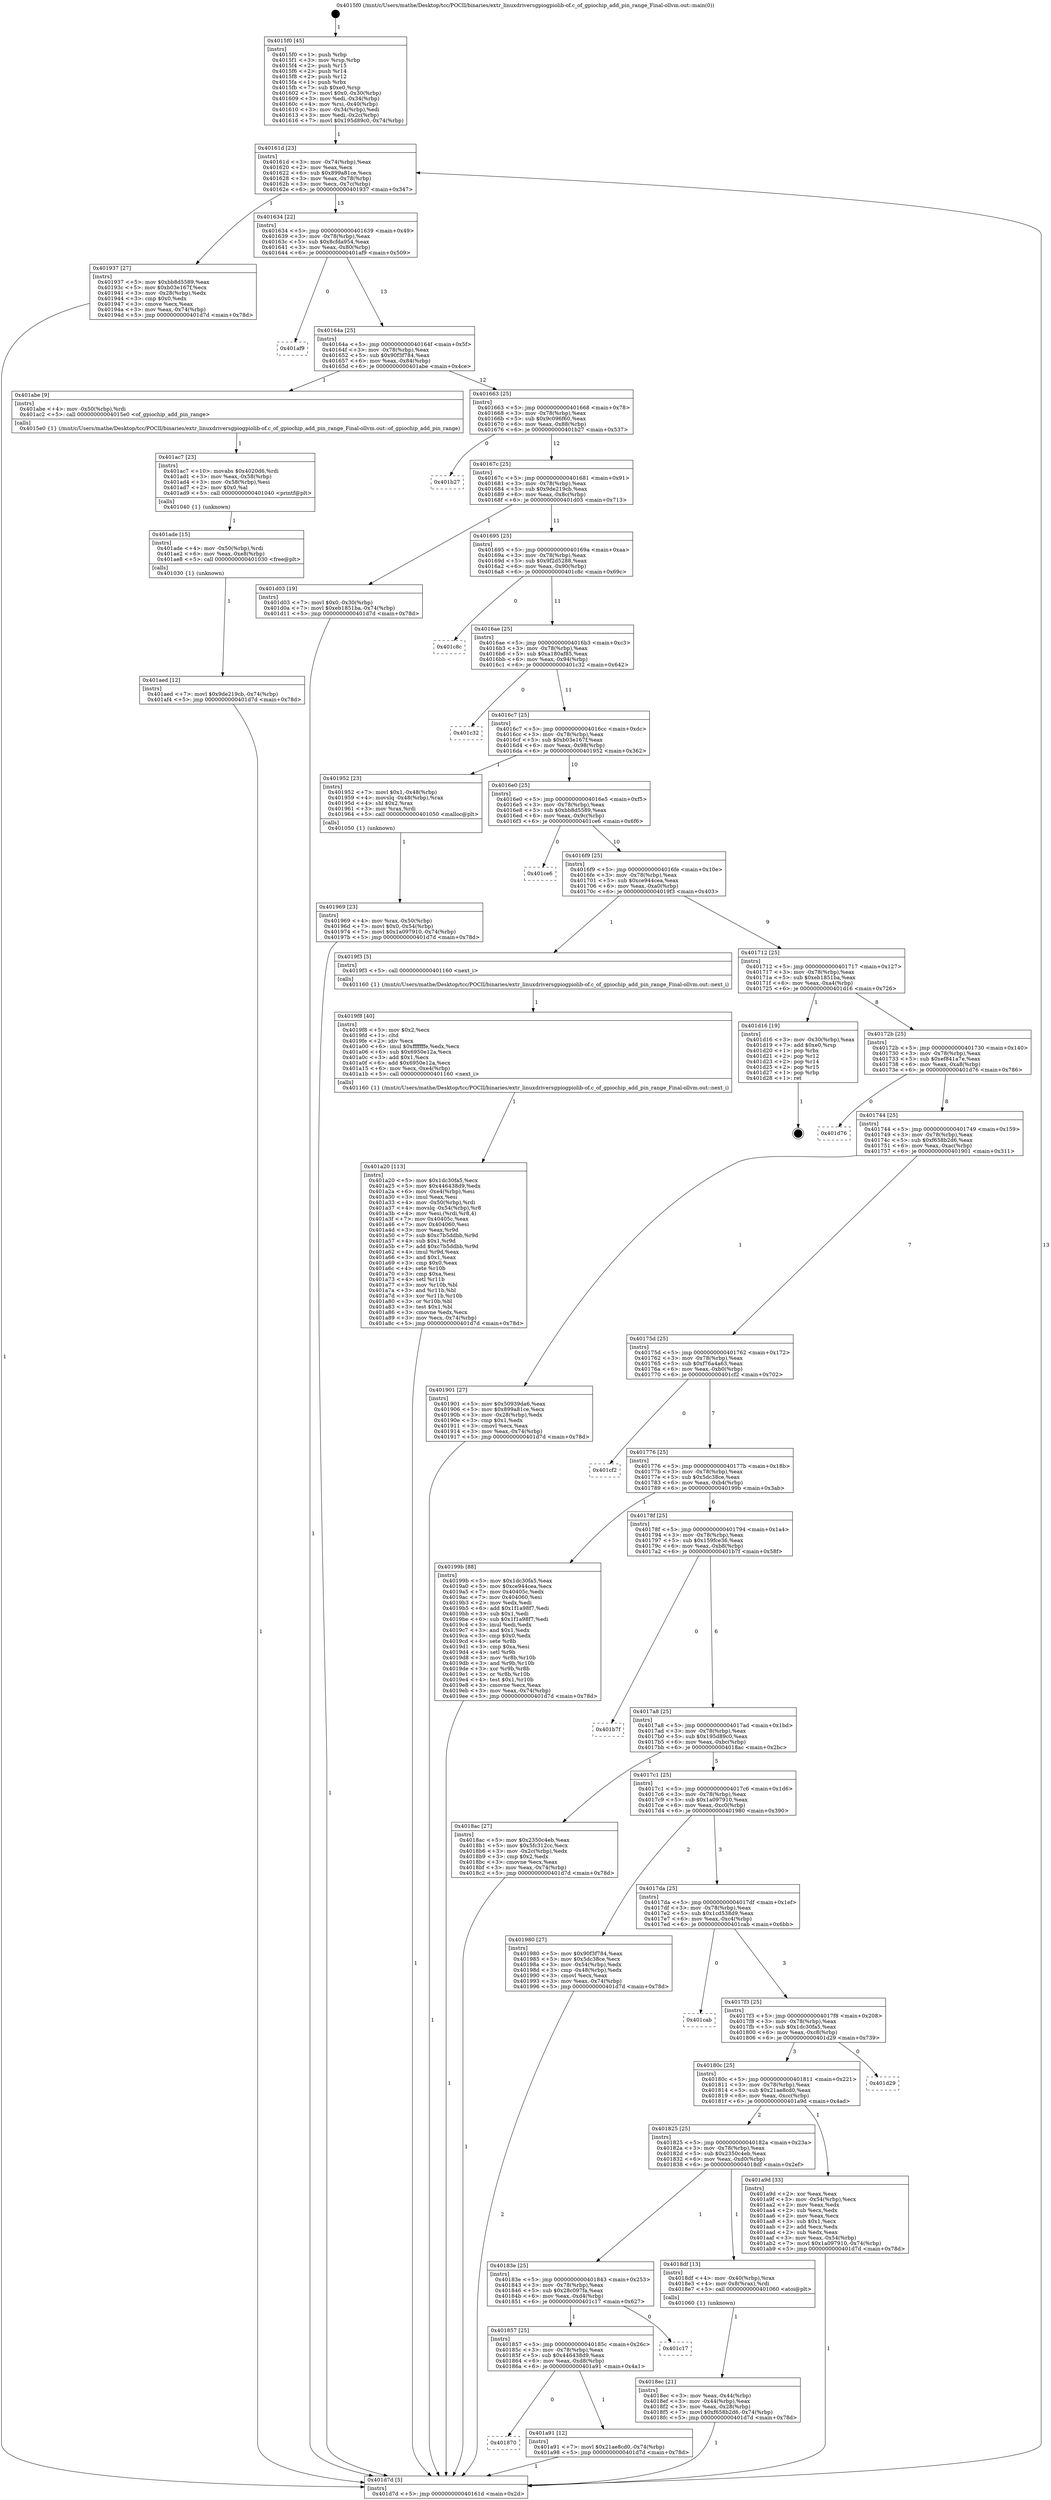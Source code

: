 digraph "0x4015f0" {
  label = "0x4015f0 (/mnt/c/Users/mathe/Desktop/tcc/POCII/binaries/extr_linuxdriversgpiogpiolib-of.c_of_gpiochip_add_pin_range_Final-ollvm.out::main(0))"
  labelloc = "t"
  node[shape=record]

  Entry [label="",width=0.3,height=0.3,shape=circle,fillcolor=black,style=filled]
  "0x40161d" [label="{
     0x40161d [23]\l
     | [instrs]\l
     &nbsp;&nbsp;0x40161d \<+3\>: mov -0x74(%rbp),%eax\l
     &nbsp;&nbsp;0x401620 \<+2\>: mov %eax,%ecx\l
     &nbsp;&nbsp;0x401622 \<+6\>: sub $0x899a81ce,%ecx\l
     &nbsp;&nbsp;0x401628 \<+3\>: mov %eax,-0x78(%rbp)\l
     &nbsp;&nbsp;0x40162b \<+3\>: mov %ecx,-0x7c(%rbp)\l
     &nbsp;&nbsp;0x40162e \<+6\>: je 0000000000401937 \<main+0x347\>\l
  }"]
  "0x401937" [label="{
     0x401937 [27]\l
     | [instrs]\l
     &nbsp;&nbsp;0x401937 \<+5\>: mov $0xbb8d5589,%eax\l
     &nbsp;&nbsp;0x40193c \<+5\>: mov $0xb03e167f,%ecx\l
     &nbsp;&nbsp;0x401941 \<+3\>: mov -0x28(%rbp),%edx\l
     &nbsp;&nbsp;0x401944 \<+3\>: cmp $0x0,%edx\l
     &nbsp;&nbsp;0x401947 \<+3\>: cmove %ecx,%eax\l
     &nbsp;&nbsp;0x40194a \<+3\>: mov %eax,-0x74(%rbp)\l
     &nbsp;&nbsp;0x40194d \<+5\>: jmp 0000000000401d7d \<main+0x78d\>\l
  }"]
  "0x401634" [label="{
     0x401634 [22]\l
     | [instrs]\l
     &nbsp;&nbsp;0x401634 \<+5\>: jmp 0000000000401639 \<main+0x49\>\l
     &nbsp;&nbsp;0x401639 \<+3\>: mov -0x78(%rbp),%eax\l
     &nbsp;&nbsp;0x40163c \<+5\>: sub $0x8cfda954,%eax\l
     &nbsp;&nbsp;0x401641 \<+3\>: mov %eax,-0x80(%rbp)\l
     &nbsp;&nbsp;0x401644 \<+6\>: je 0000000000401af9 \<main+0x509\>\l
  }"]
  Exit [label="",width=0.3,height=0.3,shape=circle,fillcolor=black,style=filled,peripheries=2]
  "0x401af9" [label="{
     0x401af9\l
  }", style=dashed]
  "0x40164a" [label="{
     0x40164a [25]\l
     | [instrs]\l
     &nbsp;&nbsp;0x40164a \<+5\>: jmp 000000000040164f \<main+0x5f\>\l
     &nbsp;&nbsp;0x40164f \<+3\>: mov -0x78(%rbp),%eax\l
     &nbsp;&nbsp;0x401652 \<+5\>: sub $0x90f3f784,%eax\l
     &nbsp;&nbsp;0x401657 \<+6\>: mov %eax,-0x84(%rbp)\l
     &nbsp;&nbsp;0x40165d \<+6\>: je 0000000000401abe \<main+0x4ce\>\l
  }"]
  "0x401aed" [label="{
     0x401aed [12]\l
     | [instrs]\l
     &nbsp;&nbsp;0x401aed \<+7\>: movl $0x9de219cb,-0x74(%rbp)\l
     &nbsp;&nbsp;0x401af4 \<+5\>: jmp 0000000000401d7d \<main+0x78d\>\l
  }"]
  "0x401abe" [label="{
     0x401abe [9]\l
     | [instrs]\l
     &nbsp;&nbsp;0x401abe \<+4\>: mov -0x50(%rbp),%rdi\l
     &nbsp;&nbsp;0x401ac2 \<+5\>: call 00000000004015e0 \<of_gpiochip_add_pin_range\>\l
     | [calls]\l
     &nbsp;&nbsp;0x4015e0 \{1\} (/mnt/c/Users/mathe/Desktop/tcc/POCII/binaries/extr_linuxdriversgpiogpiolib-of.c_of_gpiochip_add_pin_range_Final-ollvm.out::of_gpiochip_add_pin_range)\l
  }"]
  "0x401663" [label="{
     0x401663 [25]\l
     | [instrs]\l
     &nbsp;&nbsp;0x401663 \<+5\>: jmp 0000000000401668 \<main+0x78\>\l
     &nbsp;&nbsp;0x401668 \<+3\>: mov -0x78(%rbp),%eax\l
     &nbsp;&nbsp;0x40166b \<+5\>: sub $0x9c096f60,%eax\l
     &nbsp;&nbsp;0x401670 \<+6\>: mov %eax,-0x88(%rbp)\l
     &nbsp;&nbsp;0x401676 \<+6\>: je 0000000000401b27 \<main+0x537\>\l
  }"]
  "0x401ade" [label="{
     0x401ade [15]\l
     | [instrs]\l
     &nbsp;&nbsp;0x401ade \<+4\>: mov -0x50(%rbp),%rdi\l
     &nbsp;&nbsp;0x401ae2 \<+6\>: mov %eax,-0xe8(%rbp)\l
     &nbsp;&nbsp;0x401ae8 \<+5\>: call 0000000000401030 \<free@plt\>\l
     | [calls]\l
     &nbsp;&nbsp;0x401030 \{1\} (unknown)\l
  }"]
  "0x401b27" [label="{
     0x401b27\l
  }", style=dashed]
  "0x40167c" [label="{
     0x40167c [25]\l
     | [instrs]\l
     &nbsp;&nbsp;0x40167c \<+5\>: jmp 0000000000401681 \<main+0x91\>\l
     &nbsp;&nbsp;0x401681 \<+3\>: mov -0x78(%rbp),%eax\l
     &nbsp;&nbsp;0x401684 \<+5\>: sub $0x9de219cb,%eax\l
     &nbsp;&nbsp;0x401689 \<+6\>: mov %eax,-0x8c(%rbp)\l
     &nbsp;&nbsp;0x40168f \<+6\>: je 0000000000401d03 \<main+0x713\>\l
  }"]
  "0x401ac7" [label="{
     0x401ac7 [23]\l
     | [instrs]\l
     &nbsp;&nbsp;0x401ac7 \<+10\>: movabs $0x4020d6,%rdi\l
     &nbsp;&nbsp;0x401ad1 \<+3\>: mov %eax,-0x58(%rbp)\l
     &nbsp;&nbsp;0x401ad4 \<+3\>: mov -0x58(%rbp),%esi\l
     &nbsp;&nbsp;0x401ad7 \<+2\>: mov $0x0,%al\l
     &nbsp;&nbsp;0x401ad9 \<+5\>: call 0000000000401040 \<printf@plt\>\l
     | [calls]\l
     &nbsp;&nbsp;0x401040 \{1\} (unknown)\l
  }"]
  "0x401d03" [label="{
     0x401d03 [19]\l
     | [instrs]\l
     &nbsp;&nbsp;0x401d03 \<+7\>: movl $0x0,-0x30(%rbp)\l
     &nbsp;&nbsp;0x401d0a \<+7\>: movl $0xeb1851ba,-0x74(%rbp)\l
     &nbsp;&nbsp;0x401d11 \<+5\>: jmp 0000000000401d7d \<main+0x78d\>\l
  }"]
  "0x401695" [label="{
     0x401695 [25]\l
     | [instrs]\l
     &nbsp;&nbsp;0x401695 \<+5\>: jmp 000000000040169a \<main+0xaa\>\l
     &nbsp;&nbsp;0x40169a \<+3\>: mov -0x78(%rbp),%eax\l
     &nbsp;&nbsp;0x40169d \<+5\>: sub $0x9f2d5288,%eax\l
     &nbsp;&nbsp;0x4016a2 \<+6\>: mov %eax,-0x90(%rbp)\l
     &nbsp;&nbsp;0x4016a8 \<+6\>: je 0000000000401c8c \<main+0x69c\>\l
  }"]
  "0x401870" [label="{
     0x401870\l
  }", style=dashed]
  "0x401c8c" [label="{
     0x401c8c\l
  }", style=dashed]
  "0x4016ae" [label="{
     0x4016ae [25]\l
     | [instrs]\l
     &nbsp;&nbsp;0x4016ae \<+5\>: jmp 00000000004016b3 \<main+0xc3\>\l
     &nbsp;&nbsp;0x4016b3 \<+3\>: mov -0x78(%rbp),%eax\l
     &nbsp;&nbsp;0x4016b6 \<+5\>: sub $0xa180af85,%eax\l
     &nbsp;&nbsp;0x4016bb \<+6\>: mov %eax,-0x94(%rbp)\l
     &nbsp;&nbsp;0x4016c1 \<+6\>: je 0000000000401c32 \<main+0x642\>\l
  }"]
  "0x401a91" [label="{
     0x401a91 [12]\l
     | [instrs]\l
     &nbsp;&nbsp;0x401a91 \<+7\>: movl $0x21ae8cd0,-0x74(%rbp)\l
     &nbsp;&nbsp;0x401a98 \<+5\>: jmp 0000000000401d7d \<main+0x78d\>\l
  }"]
  "0x401c32" [label="{
     0x401c32\l
  }", style=dashed]
  "0x4016c7" [label="{
     0x4016c7 [25]\l
     | [instrs]\l
     &nbsp;&nbsp;0x4016c7 \<+5\>: jmp 00000000004016cc \<main+0xdc\>\l
     &nbsp;&nbsp;0x4016cc \<+3\>: mov -0x78(%rbp),%eax\l
     &nbsp;&nbsp;0x4016cf \<+5\>: sub $0xb03e167f,%eax\l
     &nbsp;&nbsp;0x4016d4 \<+6\>: mov %eax,-0x98(%rbp)\l
     &nbsp;&nbsp;0x4016da \<+6\>: je 0000000000401952 \<main+0x362\>\l
  }"]
  "0x401857" [label="{
     0x401857 [25]\l
     | [instrs]\l
     &nbsp;&nbsp;0x401857 \<+5\>: jmp 000000000040185c \<main+0x26c\>\l
     &nbsp;&nbsp;0x40185c \<+3\>: mov -0x78(%rbp),%eax\l
     &nbsp;&nbsp;0x40185f \<+5\>: sub $0x446438d9,%eax\l
     &nbsp;&nbsp;0x401864 \<+6\>: mov %eax,-0xd8(%rbp)\l
     &nbsp;&nbsp;0x40186a \<+6\>: je 0000000000401a91 \<main+0x4a1\>\l
  }"]
  "0x401952" [label="{
     0x401952 [23]\l
     | [instrs]\l
     &nbsp;&nbsp;0x401952 \<+7\>: movl $0x1,-0x48(%rbp)\l
     &nbsp;&nbsp;0x401959 \<+4\>: movslq -0x48(%rbp),%rax\l
     &nbsp;&nbsp;0x40195d \<+4\>: shl $0x2,%rax\l
     &nbsp;&nbsp;0x401961 \<+3\>: mov %rax,%rdi\l
     &nbsp;&nbsp;0x401964 \<+5\>: call 0000000000401050 \<malloc@plt\>\l
     | [calls]\l
     &nbsp;&nbsp;0x401050 \{1\} (unknown)\l
  }"]
  "0x4016e0" [label="{
     0x4016e0 [25]\l
     | [instrs]\l
     &nbsp;&nbsp;0x4016e0 \<+5\>: jmp 00000000004016e5 \<main+0xf5\>\l
     &nbsp;&nbsp;0x4016e5 \<+3\>: mov -0x78(%rbp),%eax\l
     &nbsp;&nbsp;0x4016e8 \<+5\>: sub $0xbb8d5589,%eax\l
     &nbsp;&nbsp;0x4016ed \<+6\>: mov %eax,-0x9c(%rbp)\l
     &nbsp;&nbsp;0x4016f3 \<+6\>: je 0000000000401ce6 \<main+0x6f6\>\l
  }"]
  "0x401c17" [label="{
     0x401c17\l
  }", style=dashed]
  "0x401ce6" [label="{
     0x401ce6\l
  }", style=dashed]
  "0x4016f9" [label="{
     0x4016f9 [25]\l
     | [instrs]\l
     &nbsp;&nbsp;0x4016f9 \<+5\>: jmp 00000000004016fe \<main+0x10e\>\l
     &nbsp;&nbsp;0x4016fe \<+3\>: mov -0x78(%rbp),%eax\l
     &nbsp;&nbsp;0x401701 \<+5\>: sub $0xce944cea,%eax\l
     &nbsp;&nbsp;0x401706 \<+6\>: mov %eax,-0xa0(%rbp)\l
     &nbsp;&nbsp;0x40170c \<+6\>: je 00000000004019f3 \<main+0x403\>\l
  }"]
  "0x401a20" [label="{
     0x401a20 [113]\l
     | [instrs]\l
     &nbsp;&nbsp;0x401a20 \<+5\>: mov $0x1dc30fa5,%ecx\l
     &nbsp;&nbsp;0x401a25 \<+5\>: mov $0x446438d9,%edx\l
     &nbsp;&nbsp;0x401a2a \<+6\>: mov -0xe4(%rbp),%esi\l
     &nbsp;&nbsp;0x401a30 \<+3\>: imul %eax,%esi\l
     &nbsp;&nbsp;0x401a33 \<+4\>: mov -0x50(%rbp),%rdi\l
     &nbsp;&nbsp;0x401a37 \<+4\>: movslq -0x54(%rbp),%r8\l
     &nbsp;&nbsp;0x401a3b \<+4\>: mov %esi,(%rdi,%r8,4)\l
     &nbsp;&nbsp;0x401a3f \<+7\>: mov 0x40405c,%eax\l
     &nbsp;&nbsp;0x401a46 \<+7\>: mov 0x404060,%esi\l
     &nbsp;&nbsp;0x401a4d \<+3\>: mov %eax,%r9d\l
     &nbsp;&nbsp;0x401a50 \<+7\>: sub $0xc7b5ddbb,%r9d\l
     &nbsp;&nbsp;0x401a57 \<+4\>: sub $0x1,%r9d\l
     &nbsp;&nbsp;0x401a5b \<+7\>: add $0xc7b5ddbb,%r9d\l
     &nbsp;&nbsp;0x401a62 \<+4\>: imul %r9d,%eax\l
     &nbsp;&nbsp;0x401a66 \<+3\>: and $0x1,%eax\l
     &nbsp;&nbsp;0x401a69 \<+3\>: cmp $0x0,%eax\l
     &nbsp;&nbsp;0x401a6c \<+4\>: sete %r10b\l
     &nbsp;&nbsp;0x401a70 \<+3\>: cmp $0xa,%esi\l
     &nbsp;&nbsp;0x401a73 \<+4\>: setl %r11b\l
     &nbsp;&nbsp;0x401a77 \<+3\>: mov %r10b,%bl\l
     &nbsp;&nbsp;0x401a7a \<+3\>: and %r11b,%bl\l
     &nbsp;&nbsp;0x401a7d \<+3\>: xor %r11b,%r10b\l
     &nbsp;&nbsp;0x401a80 \<+3\>: or %r10b,%bl\l
     &nbsp;&nbsp;0x401a83 \<+3\>: test $0x1,%bl\l
     &nbsp;&nbsp;0x401a86 \<+3\>: cmovne %edx,%ecx\l
     &nbsp;&nbsp;0x401a89 \<+3\>: mov %ecx,-0x74(%rbp)\l
     &nbsp;&nbsp;0x401a8c \<+5\>: jmp 0000000000401d7d \<main+0x78d\>\l
  }"]
  "0x4019f3" [label="{
     0x4019f3 [5]\l
     | [instrs]\l
     &nbsp;&nbsp;0x4019f3 \<+5\>: call 0000000000401160 \<next_i\>\l
     | [calls]\l
     &nbsp;&nbsp;0x401160 \{1\} (/mnt/c/Users/mathe/Desktop/tcc/POCII/binaries/extr_linuxdriversgpiogpiolib-of.c_of_gpiochip_add_pin_range_Final-ollvm.out::next_i)\l
  }"]
  "0x401712" [label="{
     0x401712 [25]\l
     | [instrs]\l
     &nbsp;&nbsp;0x401712 \<+5\>: jmp 0000000000401717 \<main+0x127\>\l
     &nbsp;&nbsp;0x401717 \<+3\>: mov -0x78(%rbp),%eax\l
     &nbsp;&nbsp;0x40171a \<+5\>: sub $0xeb1851ba,%eax\l
     &nbsp;&nbsp;0x40171f \<+6\>: mov %eax,-0xa4(%rbp)\l
     &nbsp;&nbsp;0x401725 \<+6\>: je 0000000000401d16 \<main+0x726\>\l
  }"]
  "0x4019f8" [label="{
     0x4019f8 [40]\l
     | [instrs]\l
     &nbsp;&nbsp;0x4019f8 \<+5\>: mov $0x2,%ecx\l
     &nbsp;&nbsp;0x4019fd \<+1\>: cltd\l
     &nbsp;&nbsp;0x4019fe \<+2\>: idiv %ecx\l
     &nbsp;&nbsp;0x401a00 \<+6\>: imul $0xfffffffe,%edx,%ecx\l
     &nbsp;&nbsp;0x401a06 \<+6\>: sub $0x6950e12a,%ecx\l
     &nbsp;&nbsp;0x401a0c \<+3\>: add $0x1,%ecx\l
     &nbsp;&nbsp;0x401a0f \<+6\>: add $0x6950e12a,%ecx\l
     &nbsp;&nbsp;0x401a15 \<+6\>: mov %ecx,-0xe4(%rbp)\l
     &nbsp;&nbsp;0x401a1b \<+5\>: call 0000000000401160 \<next_i\>\l
     | [calls]\l
     &nbsp;&nbsp;0x401160 \{1\} (/mnt/c/Users/mathe/Desktop/tcc/POCII/binaries/extr_linuxdriversgpiogpiolib-of.c_of_gpiochip_add_pin_range_Final-ollvm.out::next_i)\l
  }"]
  "0x401d16" [label="{
     0x401d16 [19]\l
     | [instrs]\l
     &nbsp;&nbsp;0x401d16 \<+3\>: mov -0x30(%rbp),%eax\l
     &nbsp;&nbsp;0x401d19 \<+7\>: add $0xe0,%rsp\l
     &nbsp;&nbsp;0x401d20 \<+1\>: pop %rbx\l
     &nbsp;&nbsp;0x401d21 \<+2\>: pop %r12\l
     &nbsp;&nbsp;0x401d23 \<+2\>: pop %r14\l
     &nbsp;&nbsp;0x401d25 \<+2\>: pop %r15\l
     &nbsp;&nbsp;0x401d27 \<+1\>: pop %rbp\l
     &nbsp;&nbsp;0x401d28 \<+1\>: ret\l
  }"]
  "0x40172b" [label="{
     0x40172b [25]\l
     | [instrs]\l
     &nbsp;&nbsp;0x40172b \<+5\>: jmp 0000000000401730 \<main+0x140\>\l
     &nbsp;&nbsp;0x401730 \<+3\>: mov -0x78(%rbp),%eax\l
     &nbsp;&nbsp;0x401733 \<+5\>: sub $0xef841a7e,%eax\l
     &nbsp;&nbsp;0x401738 \<+6\>: mov %eax,-0xa8(%rbp)\l
     &nbsp;&nbsp;0x40173e \<+6\>: je 0000000000401d76 \<main+0x786\>\l
  }"]
  "0x401969" [label="{
     0x401969 [23]\l
     | [instrs]\l
     &nbsp;&nbsp;0x401969 \<+4\>: mov %rax,-0x50(%rbp)\l
     &nbsp;&nbsp;0x40196d \<+7\>: movl $0x0,-0x54(%rbp)\l
     &nbsp;&nbsp;0x401974 \<+7\>: movl $0x1a097910,-0x74(%rbp)\l
     &nbsp;&nbsp;0x40197b \<+5\>: jmp 0000000000401d7d \<main+0x78d\>\l
  }"]
  "0x401d76" [label="{
     0x401d76\l
  }", style=dashed]
  "0x401744" [label="{
     0x401744 [25]\l
     | [instrs]\l
     &nbsp;&nbsp;0x401744 \<+5\>: jmp 0000000000401749 \<main+0x159\>\l
     &nbsp;&nbsp;0x401749 \<+3\>: mov -0x78(%rbp),%eax\l
     &nbsp;&nbsp;0x40174c \<+5\>: sub $0xf658b2d6,%eax\l
     &nbsp;&nbsp;0x401751 \<+6\>: mov %eax,-0xac(%rbp)\l
     &nbsp;&nbsp;0x401757 \<+6\>: je 0000000000401901 \<main+0x311\>\l
  }"]
  "0x4018ec" [label="{
     0x4018ec [21]\l
     | [instrs]\l
     &nbsp;&nbsp;0x4018ec \<+3\>: mov %eax,-0x44(%rbp)\l
     &nbsp;&nbsp;0x4018ef \<+3\>: mov -0x44(%rbp),%eax\l
     &nbsp;&nbsp;0x4018f2 \<+3\>: mov %eax,-0x28(%rbp)\l
     &nbsp;&nbsp;0x4018f5 \<+7\>: movl $0xf658b2d6,-0x74(%rbp)\l
     &nbsp;&nbsp;0x4018fc \<+5\>: jmp 0000000000401d7d \<main+0x78d\>\l
  }"]
  "0x401901" [label="{
     0x401901 [27]\l
     | [instrs]\l
     &nbsp;&nbsp;0x401901 \<+5\>: mov $0x50939da6,%eax\l
     &nbsp;&nbsp;0x401906 \<+5\>: mov $0x899a81ce,%ecx\l
     &nbsp;&nbsp;0x40190b \<+3\>: mov -0x28(%rbp),%edx\l
     &nbsp;&nbsp;0x40190e \<+3\>: cmp $0x1,%edx\l
     &nbsp;&nbsp;0x401911 \<+3\>: cmovl %ecx,%eax\l
     &nbsp;&nbsp;0x401914 \<+3\>: mov %eax,-0x74(%rbp)\l
     &nbsp;&nbsp;0x401917 \<+5\>: jmp 0000000000401d7d \<main+0x78d\>\l
  }"]
  "0x40175d" [label="{
     0x40175d [25]\l
     | [instrs]\l
     &nbsp;&nbsp;0x40175d \<+5\>: jmp 0000000000401762 \<main+0x172\>\l
     &nbsp;&nbsp;0x401762 \<+3\>: mov -0x78(%rbp),%eax\l
     &nbsp;&nbsp;0x401765 \<+5\>: sub $0xf76a4a63,%eax\l
     &nbsp;&nbsp;0x40176a \<+6\>: mov %eax,-0xb0(%rbp)\l
     &nbsp;&nbsp;0x401770 \<+6\>: je 0000000000401cf2 \<main+0x702\>\l
  }"]
  "0x40183e" [label="{
     0x40183e [25]\l
     | [instrs]\l
     &nbsp;&nbsp;0x40183e \<+5\>: jmp 0000000000401843 \<main+0x253\>\l
     &nbsp;&nbsp;0x401843 \<+3\>: mov -0x78(%rbp),%eax\l
     &nbsp;&nbsp;0x401846 \<+5\>: sub $0x28c097fa,%eax\l
     &nbsp;&nbsp;0x40184b \<+6\>: mov %eax,-0xd4(%rbp)\l
     &nbsp;&nbsp;0x401851 \<+6\>: je 0000000000401c17 \<main+0x627\>\l
  }"]
  "0x401cf2" [label="{
     0x401cf2\l
  }", style=dashed]
  "0x401776" [label="{
     0x401776 [25]\l
     | [instrs]\l
     &nbsp;&nbsp;0x401776 \<+5\>: jmp 000000000040177b \<main+0x18b\>\l
     &nbsp;&nbsp;0x40177b \<+3\>: mov -0x78(%rbp),%eax\l
     &nbsp;&nbsp;0x40177e \<+5\>: sub $0x5dc38ce,%eax\l
     &nbsp;&nbsp;0x401783 \<+6\>: mov %eax,-0xb4(%rbp)\l
     &nbsp;&nbsp;0x401789 \<+6\>: je 000000000040199b \<main+0x3ab\>\l
  }"]
  "0x4018df" [label="{
     0x4018df [13]\l
     | [instrs]\l
     &nbsp;&nbsp;0x4018df \<+4\>: mov -0x40(%rbp),%rax\l
     &nbsp;&nbsp;0x4018e3 \<+4\>: mov 0x8(%rax),%rdi\l
     &nbsp;&nbsp;0x4018e7 \<+5\>: call 0000000000401060 \<atoi@plt\>\l
     | [calls]\l
     &nbsp;&nbsp;0x401060 \{1\} (unknown)\l
  }"]
  "0x40199b" [label="{
     0x40199b [88]\l
     | [instrs]\l
     &nbsp;&nbsp;0x40199b \<+5\>: mov $0x1dc30fa5,%eax\l
     &nbsp;&nbsp;0x4019a0 \<+5\>: mov $0xce944cea,%ecx\l
     &nbsp;&nbsp;0x4019a5 \<+7\>: mov 0x40405c,%edx\l
     &nbsp;&nbsp;0x4019ac \<+7\>: mov 0x404060,%esi\l
     &nbsp;&nbsp;0x4019b3 \<+2\>: mov %edx,%edi\l
     &nbsp;&nbsp;0x4019b5 \<+6\>: add $0x1f1a98f7,%edi\l
     &nbsp;&nbsp;0x4019bb \<+3\>: sub $0x1,%edi\l
     &nbsp;&nbsp;0x4019be \<+6\>: sub $0x1f1a98f7,%edi\l
     &nbsp;&nbsp;0x4019c4 \<+3\>: imul %edi,%edx\l
     &nbsp;&nbsp;0x4019c7 \<+3\>: and $0x1,%edx\l
     &nbsp;&nbsp;0x4019ca \<+3\>: cmp $0x0,%edx\l
     &nbsp;&nbsp;0x4019cd \<+4\>: sete %r8b\l
     &nbsp;&nbsp;0x4019d1 \<+3\>: cmp $0xa,%esi\l
     &nbsp;&nbsp;0x4019d4 \<+4\>: setl %r9b\l
     &nbsp;&nbsp;0x4019d8 \<+3\>: mov %r8b,%r10b\l
     &nbsp;&nbsp;0x4019db \<+3\>: and %r9b,%r10b\l
     &nbsp;&nbsp;0x4019de \<+3\>: xor %r9b,%r8b\l
     &nbsp;&nbsp;0x4019e1 \<+3\>: or %r8b,%r10b\l
     &nbsp;&nbsp;0x4019e4 \<+4\>: test $0x1,%r10b\l
     &nbsp;&nbsp;0x4019e8 \<+3\>: cmovne %ecx,%eax\l
     &nbsp;&nbsp;0x4019eb \<+3\>: mov %eax,-0x74(%rbp)\l
     &nbsp;&nbsp;0x4019ee \<+5\>: jmp 0000000000401d7d \<main+0x78d\>\l
  }"]
  "0x40178f" [label="{
     0x40178f [25]\l
     | [instrs]\l
     &nbsp;&nbsp;0x40178f \<+5\>: jmp 0000000000401794 \<main+0x1a4\>\l
     &nbsp;&nbsp;0x401794 \<+3\>: mov -0x78(%rbp),%eax\l
     &nbsp;&nbsp;0x401797 \<+5\>: sub $0x159fce36,%eax\l
     &nbsp;&nbsp;0x40179c \<+6\>: mov %eax,-0xb8(%rbp)\l
     &nbsp;&nbsp;0x4017a2 \<+6\>: je 0000000000401b7f \<main+0x58f\>\l
  }"]
  "0x401825" [label="{
     0x401825 [25]\l
     | [instrs]\l
     &nbsp;&nbsp;0x401825 \<+5\>: jmp 000000000040182a \<main+0x23a\>\l
     &nbsp;&nbsp;0x40182a \<+3\>: mov -0x78(%rbp),%eax\l
     &nbsp;&nbsp;0x40182d \<+5\>: sub $0x2350c4eb,%eax\l
     &nbsp;&nbsp;0x401832 \<+6\>: mov %eax,-0xd0(%rbp)\l
     &nbsp;&nbsp;0x401838 \<+6\>: je 00000000004018df \<main+0x2ef\>\l
  }"]
  "0x401b7f" [label="{
     0x401b7f\l
  }", style=dashed]
  "0x4017a8" [label="{
     0x4017a8 [25]\l
     | [instrs]\l
     &nbsp;&nbsp;0x4017a8 \<+5\>: jmp 00000000004017ad \<main+0x1bd\>\l
     &nbsp;&nbsp;0x4017ad \<+3\>: mov -0x78(%rbp),%eax\l
     &nbsp;&nbsp;0x4017b0 \<+5\>: sub $0x195d89c0,%eax\l
     &nbsp;&nbsp;0x4017b5 \<+6\>: mov %eax,-0xbc(%rbp)\l
     &nbsp;&nbsp;0x4017bb \<+6\>: je 00000000004018ac \<main+0x2bc\>\l
  }"]
  "0x401a9d" [label="{
     0x401a9d [33]\l
     | [instrs]\l
     &nbsp;&nbsp;0x401a9d \<+2\>: xor %eax,%eax\l
     &nbsp;&nbsp;0x401a9f \<+3\>: mov -0x54(%rbp),%ecx\l
     &nbsp;&nbsp;0x401aa2 \<+2\>: mov %eax,%edx\l
     &nbsp;&nbsp;0x401aa4 \<+2\>: sub %ecx,%edx\l
     &nbsp;&nbsp;0x401aa6 \<+2\>: mov %eax,%ecx\l
     &nbsp;&nbsp;0x401aa8 \<+3\>: sub $0x1,%ecx\l
     &nbsp;&nbsp;0x401aab \<+2\>: add %ecx,%edx\l
     &nbsp;&nbsp;0x401aad \<+2\>: sub %edx,%eax\l
     &nbsp;&nbsp;0x401aaf \<+3\>: mov %eax,-0x54(%rbp)\l
     &nbsp;&nbsp;0x401ab2 \<+7\>: movl $0x1a097910,-0x74(%rbp)\l
     &nbsp;&nbsp;0x401ab9 \<+5\>: jmp 0000000000401d7d \<main+0x78d\>\l
  }"]
  "0x4018ac" [label="{
     0x4018ac [27]\l
     | [instrs]\l
     &nbsp;&nbsp;0x4018ac \<+5\>: mov $0x2350c4eb,%eax\l
     &nbsp;&nbsp;0x4018b1 \<+5\>: mov $0x5fc312cc,%ecx\l
     &nbsp;&nbsp;0x4018b6 \<+3\>: mov -0x2c(%rbp),%edx\l
     &nbsp;&nbsp;0x4018b9 \<+3\>: cmp $0x2,%edx\l
     &nbsp;&nbsp;0x4018bc \<+3\>: cmovne %ecx,%eax\l
     &nbsp;&nbsp;0x4018bf \<+3\>: mov %eax,-0x74(%rbp)\l
     &nbsp;&nbsp;0x4018c2 \<+5\>: jmp 0000000000401d7d \<main+0x78d\>\l
  }"]
  "0x4017c1" [label="{
     0x4017c1 [25]\l
     | [instrs]\l
     &nbsp;&nbsp;0x4017c1 \<+5\>: jmp 00000000004017c6 \<main+0x1d6\>\l
     &nbsp;&nbsp;0x4017c6 \<+3\>: mov -0x78(%rbp),%eax\l
     &nbsp;&nbsp;0x4017c9 \<+5\>: sub $0x1a097910,%eax\l
     &nbsp;&nbsp;0x4017ce \<+6\>: mov %eax,-0xc0(%rbp)\l
     &nbsp;&nbsp;0x4017d4 \<+6\>: je 0000000000401980 \<main+0x390\>\l
  }"]
  "0x401d7d" [label="{
     0x401d7d [5]\l
     | [instrs]\l
     &nbsp;&nbsp;0x401d7d \<+5\>: jmp 000000000040161d \<main+0x2d\>\l
  }"]
  "0x4015f0" [label="{
     0x4015f0 [45]\l
     | [instrs]\l
     &nbsp;&nbsp;0x4015f0 \<+1\>: push %rbp\l
     &nbsp;&nbsp;0x4015f1 \<+3\>: mov %rsp,%rbp\l
     &nbsp;&nbsp;0x4015f4 \<+2\>: push %r15\l
     &nbsp;&nbsp;0x4015f6 \<+2\>: push %r14\l
     &nbsp;&nbsp;0x4015f8 \<+2\>: push %r12\l
     &nbsp;&nbsp;0x4015fa \<+1\>: push %rbx\l
     &nbsp;&nbsp;0x4015fb \<+7\>: sub $0xe0,%rsp\l
     &nbsp;&nbsp;0x401602 \<+7\>: movl $0x0,-0x30(%rbp)\l
     &nbsp;&nbsp;0x401609 \<+3\>: mov %edi,-0x34(%rbp)\l
     &nbsp;&nbsp;0x40160c \<+4\>: mov %rsi,-0x40(%rbp)\l
     &nbsp;&nbsp;0x401610 \<+3\>: mov -0x34(%rbp),%edi\l
     &nbsp;&nbsp;0x401613 \<+3\>: mov %edi,-0x2c(%rbp)\l
     &nbsp;&nbsp;0x401616 \<+7\>: movl $0x195d89c0,-0x74(%rbp)\l
  }"]
  "0x40180c" [label="{
     0x40180c [25]\l
     | [instrs]\l
     &nbsp;&nbsp;0x40180c \<+5\>: jmp 0000000000401811 \<main+0x221\>\l
     &nbsp;&nbsp;0x401811 \<+3\>: mov -0x78(%rbp),%eax\l
     &nbsp;&nbsp;0x401814 \<+5\>: sub $0x21ae8cd0,%eax\l
     &nbsp;&nbsp;0x401819 \<+6\>: mov %eax,-0xcc(%rbp)\l
     &nbsp;&nbsp;0x40181f \<+6\>: je 0000000000401a9d \<main+0x4ad\>\l
  }"]
  "0x401980" [label="{
     0x401980 [27]\l
     | [instrs]\l
     &nbsp;&nbsp;0x401980 \<+5\>: mov $0x90f3f784,%eax\l
     &nbsp;&nbsp;0x401985 \<+5\>: mov $0x5dc38ce,%ecx\l
     &nbsp;&nbsp;0x40198a \<+3\>: mov -0x54(%rbp),%edx\l
     &nbsp;&nbsp;0x40198d \<+3\>: cmp -0x48(%rbp),%edx\l
     &nbsp;&nbsp;0x401990 \<+3\>: cmovl %ecx,%eax\l
     &nbsp;&nbsp;0x401993 \<+3\>: mov %eax,-0x74(%rbp)\l
     &nbsp;&nbsp;0x401996 \<+5\>: jmp 0000000000401d7d \<main+0x78d\>\l
  }"]
  "0x4017da" [label="{
     0x4017da [25]\l
     | [instrs]\l
     &nbsp;&nbsp;0x4017da \<+5\>: jmp 00000000004017df \<main+0x1ef\>\l
     &nbsp;&nbsp;0x4017df \<+3\>: mov -0x78(%rbp),%eax\l
     &nbsp;&nbsp;0x4017e2 \<+5\>: sub $0x1cd538d9,%eax\l
     &nbsp;&nbsp;0x4017e7 \<+6\>: mov %eax,-0xc4(%rbp)\l
     &nbsp;&nbsp;0x4017ed \<+6\>: je 0000000000401cab \<main+0x6bb\>\l
  }"]
  "0x401d29" [label="{
     0x401d29\l
  }", style=dashed]
  "0x401cab" [label="{
     0x401cab\l
  }", style=dashed]
  "0x4017f3" [label="{
     0x4017f3 [25]\l
     | [instrs]\l
     &nbsp;&nbsp;0x4017f3 \<+5\>: jmp 00000000004017f8 \<main+0x208\>\l
     &nbsp;&nbsp;0x4017f8 \<+3\>: mov -0x78(%rbp),%eax\l
     &nbsp;&nbsp;0x4017fb \<+5\>: sub $0x1dc30fa5,%eax\l
     &nbsp;&nbsp;0x401800 \<+6\>: mov %eax,-0xc8(%rbp)\l
     &nbsp;&nbsp;0x401806 \<+6\>: je 0000000000401d29 \<main+0x739\>\l
  }"]
  Entry -> "0x4015f0" [label=" 1"]
  "0x40161d" -> "0x401937" [label=" 1"]
  "0x40161d" -> "0x401634" [label=" 13"]
  "0x401d16" -> Exit [label=" 1"]
  "0x401634" -> "0x401af9" [label=" 0"]
  "0x401634" -> "0x40164a" [label=" 13"]
  "0x401d03" -> "0x401d7d" [label=" 1"]
  "0x40164a" -> "0x401abe" [label=" 1"]
  "0x40164a" -> "0x401663" [label=" 12"]
  "0x401aed" -> "0x401d7d" [label=" 1"]
  "0x401663" -> "0x401b27" [label=" 0"]
  "0x401663" -> "0x40167c" [label=" 12"]
  "0x401ade" -> "0x401aed" [label=" 1"]
  "0x40167c" -> "0x401d03" [label=" 1"]
  "0x40167c" -> "0x401695" [label=" 11"]
  "0x401ac7" -> "0x401ade" [label=" 1"]
  "0x401695" -> "0x401c8c" [label=" 0"]
  "0x401695" -> "0x4016ae" [label=" 11"]
  "0x401abe" -> "0x401ac7" [label=" 1"]
  "0x4016ae" -> "0x401c32" [label=" 0"]
  "0x4016ae" -> "0x4016c7" [label=" 11"]
  "0x401a9d" -> "0x401d7d" [label=" 1"]
  "0x4016c7" -> "0x401952" [label=" 1"]
  "0x4016c7" -> "0x4016e0" [label=" 10"]
  "0x401857" -> "0x401870" [label=" 0"]
  "0x4016e0" -> "0x401ce6" [label=" 0"]
  "0x4016e0" -> "0x4016f9" [label=" 10"]
  "0x401857" -> "0x401a91" [label=" 1"]
  "0x4016f9" -> "0x4019f3" [label=" 1"]
  "0x4016f9" -> "0x401712" [label=" 9"]
  "0x40183e" -> "0x401857" [label=" 1"]
  "0x401712" -> "0x401d16" [label=" 1"]
  "0x401712" -> "0x40172b" [label=" 8"]
  "0x40183e" -> "0x401c17" [label=" 0"]
  "0x40172b" -> "0x401d76" [label=" 0"]
  "0x40172b" -> "0x401744" [label=" 8"]
  "0x401a91" -> "0x401d7d" [label=" 1"]
  "0x401744" -> "0x401901" [label=" 1"]
  "0x401744" -> "0x40175d" [label=" 7"]
  "0x401a20" -> "0x401d7d" [label=" 1"]
  "0x40175d" -> "0x401cf2" [label=" 0"]
  "0x40175d" -> "0x401776" [label=" 7"]
  "0x4019f8" -> "0x401a20" [label=" 1"]
  "0x401776" -> "0x40199b" [label=" 1"]
  "0x401776" -> "0x40178f" [label=" 6"]
  "0x4019f3" -> "0x4019f8" [label=" 1"]
  "0x40178f" -> "0x401b7f" [label=" 0"]
  "0x40178f" -> "0x4017a8" [label=" 6"]
  "0x401980" -> "0x401d7d" [label=" 2"]
  "0x4017a8" -> "0x4018ac" [label=" 1"]
  "0x4017a8" -> "0x4017c1" [label=" 5"]
  "0x4018ac" -> "0x401d7d" [label=" 1"]
  "0x4015f0" -> "0x40161d" [label=" 1"]
  "0x401d7d" -> "0x40161d" [label=" 13"]
  "0x401969" -> "0x401d7d" [label=" 1"]
  "0x4017c1" -> "0x401980" [label=" 2"]
  "0x4017c1" -> "0x4017da" [label=" 3"]
  "0x401937" -> "0x401d7d" [label=" 1"]
  "0x4017da" -> "0x401cab" [label=" 0"]
  "0x4017da" -> "0x4017f3" [label=" 3"]
  "0x401901" -> "0x401d7d" [label=" 1"]
  "0x4017f3" -> "0x401d29" [label=" 0"]
  "0x4017f3" -> "0x40180c" [label=" 3"]
  "0x401952" -> "0x401969" [label=" 1"]
  "0x40180c" -> "0x401a9d" [label=" 1"]
  "0x40180c" -> "0x401825" [label=" 2"]
  "0x40199b" -> "0x401d7d" [label=" 1"]
  "0x401825" -> "0x4018df" [label=" 1"]
  "0x401825" -> "0x40183e" [label=" 1"]
  "0x4018df" -> "0x4018ec" [label=" 1"]
  "0x4018ec" -> "0x401d7d" [label=" 1"]
}
